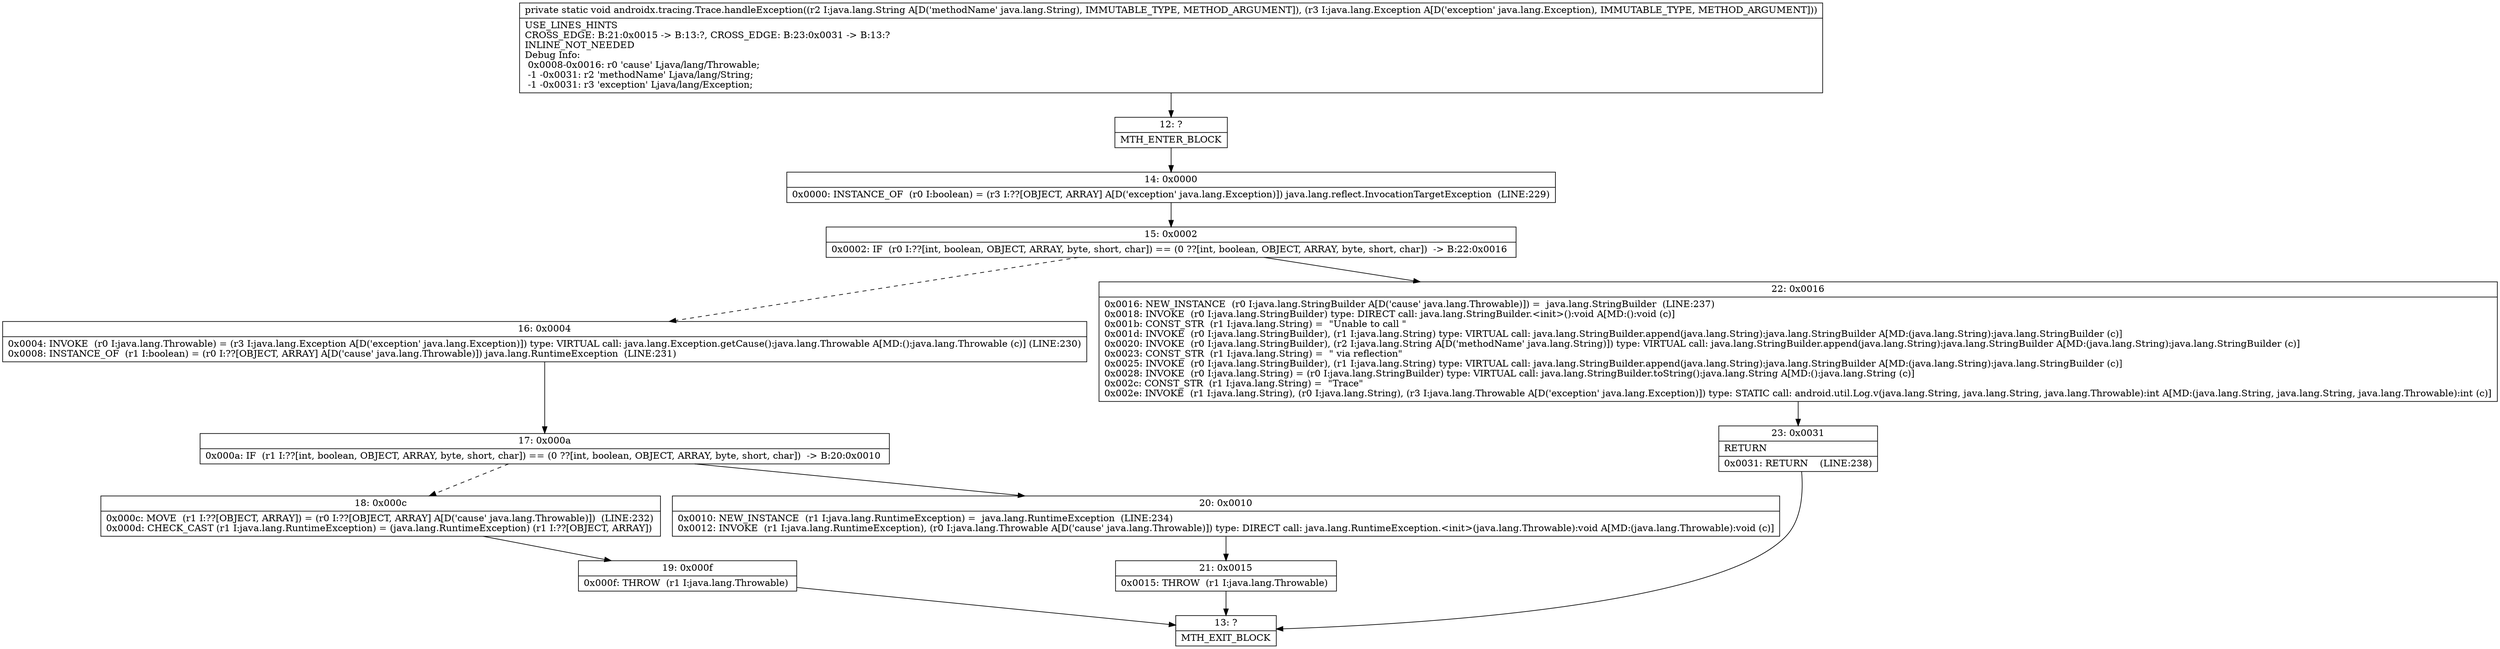 digraph "CFG forandroidx.tracing.Trace.handleException(Ljava\/lang\/String;Ljava\/lang\/Exception;)V" {
Node_12 [shape=record,label="{12\:\ ?|MTH_ENTER_BLOCK\l}"];
Node_14 [shape=record,label="{14\:\ 0x0000|0x0000: INSTANCE_OF  (r0 I:boolean) = (r3 I:??[OBJECT, ARRAY] A[D('exception' java.lang.Exception)]) java.lang.reflect.InvocationTargetException  (LINE:229)\l}"];
Node_15 [shape=record,label="{15\:\ 0x0002|0x0002: IF  (r0 I:??[int, boolean, OBJECT, ARRAY, byte, short, char]) == (0 ??[int, boolean, OBJECT, ARRAY, byte, short, char])  \-\> B:22:0x0016 \l}"];
Node_16 [shape=record,label="{16\:\ 0x0004|0x0004: INVOKE  (r0 I:java.lang.Throwable) = (r3 I:java.lang.Exception A[D('exception' java.lang.Exception)]) type: VIRTUAL call: java.lang.Exception.getCause():java.lang.Throwable A[MD:():java.lang.Throwable (c)] (LINE:230)\l0x0008: INSTANCE_OF  (r1 I:boolean) = (r0 I:??[OBJECT, ARRAY] A[D('cause' java.lang.Throwable)]) java.lang.RuntimeException  (LINE:231)\l}"];
Node_17 [shape=record,label="{17\:\ 0x000a|0x000a: IF  (r1 I:??[int, boolean, OBJECT, ARRAY, byte, short, char]) == (0 ??[int, boolean, OBJECT, ARRAY, byte, short, char])  \-\> B:20:0x0010 \l}"];
Node_18 [shape=record,label="{18\:\ 0x000c|0x000c: MOVE  (r1 I:??[OBJECT, ARRAY]) = (r0 I:??[OBJECT, ARRAY] A[D('cause' java.lang.Throwable)])  (LINE:232)\l0x000d: CHECK_CAST (r1 I:java.lang.RuntimeException) = (java.lang.RuntimeException) (r1 I:??[OBJECT, ARRAY]) \l}"];
Node_19 [shape=record,label="{19\:\ 0x000f|0x000f: THROW  (r1 I:java.lang.Throwable) \l}"];
Node_13 [shape=record,label="{13\:\ ?|MTH_EXIT_BLOCK\l}"];
Node_20 [shape=record,label="{20\:\ 0x0010|0x0010: NEW_INSTANCE  (r1 I:java.lang.RuntimeException) =  java.lang.RuntimeException  (LINE:234)\l0x0012: INVOKE  (r1 I:java.lang.RuntimeException), (r0 I:java.lang.Throwable A[D('cause' java.lang.Throwable)]) type: DIRECT call: java.lang.RuntimeException.\<init\>(java.lang.Throwable):void A[MD:(java.lang.Throwable):void (c)]\l}"];
Node_21 [shape=record,label="{21\:\ 0x0015|0x0015: THROW  (r1 I:java.lang.Throwable) \l}"];
Node_22 [shape=record,label="{22\:\ 0x0016|0x0016: NEW_INSTANCE  (r0 I:java.lang.StringBuilder A[D('cause' java.lang.Throwable)]) =  java.lang.StringBuilder  (LINE:237)\l0x0018: INVOKE  (r0 I:java.lang.StringBuilder) type: DIRECT call: java.lang.StringBuilder.\<init\>():void A[MD:():void (c)]\l0x001b: CONST_STR  (r1 I:java.lang.String) =  \"Unable to call \" \l0x001d: INVOKE  (r0 I:java.lang.StringBuilder), (r1 I:java.lang.String) type: VIRTUAL call: java.lang.StringBuilder.append(java.lang.String):java.lang.StringBuilder A[MD:(java.lang.String):java.lang.StringBuilder (c)]\l0x0020: INVOKE  (r0 I:java.lang.StringBuilder), (r2 I:java.lang.String A[D('methodName' java.lang.String)]) type: VIRTUAL call: java.lang.StringBuilder.append(java.lang.String):java.lang.StringBuilder A[MD:(java.lang.String):java.lang.StringBuilder (c)]\l0x0023: CONST_STR  (r1 I:java.lang.String) =  \" via reflection\" \l0x0025: INVOKE  (r0 I:java.lang.StringBuilder), (r1 I:java.lang.String) type: VIRTUAL call: java.lang.StringBuilder.append(java.lang.String):java.lang.StringBuilder A[MD:(java.lang.String):java.lang.StringBuilder (c)]\l0x0028: INVOKE  (r0 I:java.lang.String) = (r0 I:java.lang.StringBuilder) type: VIRTUAL call: java.lang.StringBuilder.toString():java.lang.String A[MD:():java.lang.String (c)]\l0x002c: CONST_STR  (r1 I:java.lang.String) =  \"Trace\" \l0x002e: INVOKE  (r1 I:java.lang.String), (r0 I:java.lang.String), (r3 I:java.lang.Throwable A[D('exception' java.lang.Exception)]) type: STATIC call: android.util.Log.v(java.lang.String, java.lang.String, java.lang.Throwable):int A[MD:(java.lang.String, java.lang.String, java.lang.Throwable):int (c)]\l}"];
Node_23 [shape=record,label="{23\:\ 0x0031|RETURN\l|0x0031: RETURN    (LINE:238)\l}"];
MethodNode[shape=record,label="{private static void androidx.tracing.Trace.handleException((r2 I:java.lang.String A[D('methodName' java.lang.String), IMMUTABLE_TYPE, METHOD_ARGUMENT]), (r3 I:java.lang.Exception A[D('exception' java.lang.Exception), IMMUTABLE_TYPE, METHOD_ARGUMENT]))  | USE_LINES_HINTS\lCROSS_EDGE: B:21:0x0015 \-\> B:13:?, CROSS_EDGE: B:23:0x0031 \-\> B:13:?\lINLINE_NOT_NEEDED\lDebug Info:\l  0x0008\-0x0016: r0 'cause' Ljava\/lang\/Throwable;\l  \-1 \-0x0031: r2 'methodName' Ljava\/lang\/String;\l  \-1 \-0x0031: r3 'exception' Ljava\/lang\/Exception;\l}"];
MethodNode -> Node_12;Node_12 -> Node_14;
Node_14 -> Node_15;
Node_15 -> Node_16[style=dashed];
Node_15 -> Node_22;
Node_16 -> Node_17;
Node_17 -> Node_18[style=dashed];
Node_17 -> Node_20;
Node_18 -> Node_19;
Node_19 -> Node_13;
Node_20 -> Node_21;
Node_21 -> Node_13;
Node_22 -> Node_23;
Node_23 -> Node_13;
}

